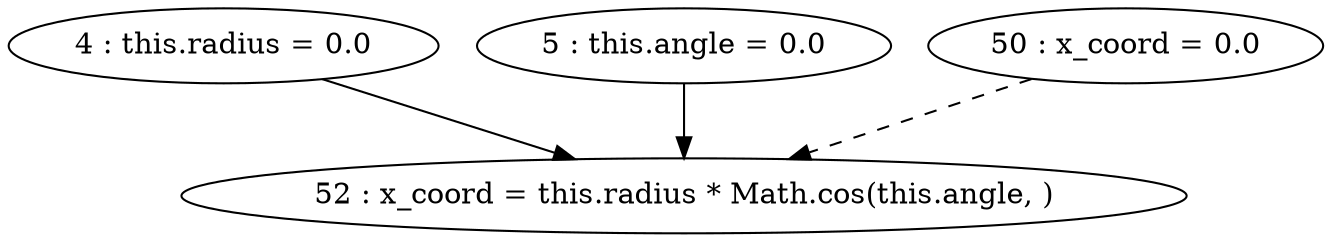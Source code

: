 digraph G {
"4 : this.radius = 0.0"
"4 : this.radius = 0.0" -> "52 : x_coord = this.radius * Math.cos(this.angle, )"
"5 : this.angle = 0.0"
"5 : this.angle = 0.0" -> "52 : x_coord = this.radius * Math.cos(this.angle, )"
"50 : x_coord = 0.0"
"50 : x_coord = 0.0" -> "52 : x_coord = this.radius * Math.cos(this.angle, )" [style=dashed]
"52 : x_coord = this.radius * Math.cos(this.angle, )"
}